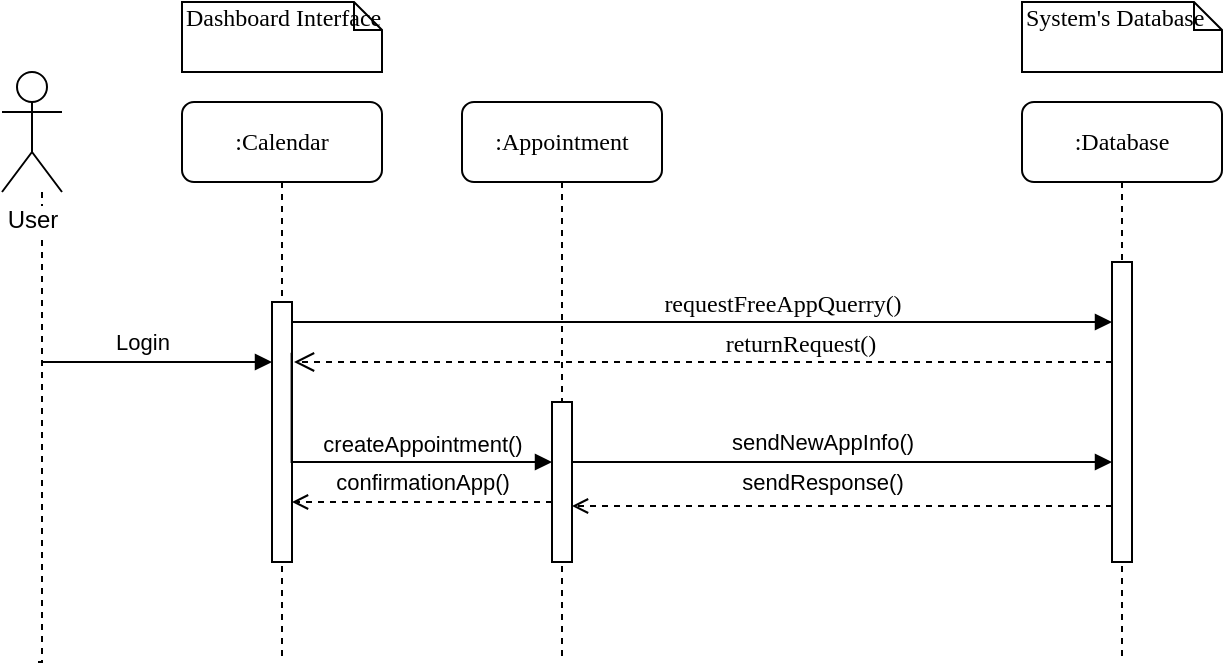 <mxfile version="13.1.0" type="github">
  <diagram name="Page-1" id="13e1069c-82ec-6db2-03f1-153e76fe0fe0">
    <mxGraphModel dx="782" dy="431" grid="1" gridSize="10" guides="1" tooltips="1" connect="1" arrows="1" fold="1" page="1" pageScale="1" pageWidth="1100" pageHeight="850" background="#ffffff" math="0" shadow="0">
      <root>
        <mxCell id="0" />
        <mxCell id="1" parent="0" />
        <mxCell id="7baba1c4bc27f4b0-2" value=":Appointment" style="shape=umlLifeline;perimeter=lifelinePerimeter;whiteSpace=wrap;html=1;container=1;collapsible=0;recursiveResize=0;outlineConnect=0;rounded=1;shadow=0;comic=0;labelBackgroundColor=none;strokeWidth=1;fontFamily=Verdana;fontSize=12;align=center;" parent="1" vertex="1">
          <mxGeometry x="240" y="80" width="100" height="280" as="geometry" />
        </mxCell>
        <mxCell id="0YD5rK6Hw0J9yhyDsVtD-12" value="" style="html=1;points=[];perimeter=orthogonalPerimeter;rounded=0;shadow=0;comic=0;labelBackgroundColor=none;strokeWidth=1;fontFamily=Verdana;fontSize=12;align=center;" parent="7baba1c4bc27f4b0-2" vertex="1">
          <mxGeometry x="45" y="150" width="10" height="80" as="geometry" />
        </mxCell>
        <mxCell id="7baba1c4bc27f4b0-5" value=":Database" style="shape=umlLifeline;perimeter=lifelinePerimeter;whiteSpace=wrap;html=1;container=1;collapsible=0;recursiveResize=0;outlineConnect=0;rounded=1;shadow=0;comic=0;labelBackgroundColor=none;strokeWidth=1;fontFamily=Verdana;fontSize=12;align=center;" parent="1" vertex="1">
          <mxGeometry x="520" y="80" width="100" height="280" as="geometry" />
        </mxCell>
        <mxCell id="7baba1c4bc27f4b0-19" value="" style="html=1;points=[];perimeter=orthogonalPerimeter;rounded=0;shadow=0;comic=0;labelBackgroundColor=none;strokeWidth=1;fontFamily=Verdana;fontSize=12;align=center;" parent="7baba1c4bc27f4b0-5" vertex="1">
          <mxGeometry x="45" y="80" width="10" height="150" as="geometry" />
        </mxCell>
        <mxCell id="7baba1c4bc27f4b0-8" value=":Calendar" style="shape=umlLifeline;perimeter=lifelinePerimeter;whiteSpace=wrap;html=1;container=1;collapsible=0;recursiveResize=0;outlineConnect=0;rounded=1;shadow=0;comic=0;labelBackgroundColor=none;strokeWidth=1;fontFamily=Verdana;fontSize=12;align=center;" parent="1" vertex="1">
          <mxGeometry x="100" y="80" width="100" height="280" as="geometry" />
        </mxCell>
        <mxCell id="7baba1c4bc27f4b0-9" value="" style="html=1;points=[];perimeter=orthogonalPerimeter;rounded=0;shadow=0;comic=0;labelBackgroundColor=none;strokeWidth=1;fontFamily=Verdana;fontSize=12;align=center;" parent="7baba1c4bc27f4b0-8" vertex="1">
          <mxGeometry x="45" y="100" width="10" height="130" as="geometry" />
        </mxCell>
        <mxCell id="7baba1c4bc27f4b0-21" value="returnRequest()" style="html=1;verticalAlign=bottom;endArrow=open;dashed=1;endSize=8;labelBackgroundColor=none;fontFamily=Verdana;fontSize=12;edgeStyle=elbowEdgeStyle;elbow=vertical;" parent="1" source="7baba1c4bc27f4b0-19" edge="1">
          <mxGeometry x="-0.234" relative="1" as="geometry">
            <mxPoint x="156" y="210" as="targetPoint" />
            <Array as="points">
              <mxPoint x="440" y="210" />
              <mxPoint x="700" y="260" />
            </Array>
            <mxPoint as="offset" />
          </mxGeometry>
        </mxCell>
        <mxCell id="7baba1c4bc27f4b0-11" value="requestFreeAppQuerry()" style="html=1;verticalAlign=bottom;endArrow=block;labelBackgroundColor=none;fontFamily=Verdana;fontSize=12;edgeStyle=elbowEdgeStyle;elbow=vertical;" parent="1" source="7baba1c4bc27f4b0-9" target="7baba1c4bc27f4b0-19" edge="1">
          <mxGeometry x="0.927" y="-150" relative="1" as="geometry">
            <mxPoint x="220" y="190" as="sourcePoint" />
            <Array as="points">
              <mxPoint x="550" y="190" />
            </Array>
            <mxPoint x="-150" y="-150" as="offset" />
          </mxGeometry>
        </mxCell>
        <mxCell id="7baba1c4bc27f4b0-40" value="Dashboard Interface" style="shape=note;whiteSpace=wrap;html=1;size=14;verticalAlign=top;align=left;spacingTop=-6;rounded=0;shadow=0;comic=0;labelBackgroundColor=none;strokeWidth=1;fontFamily=Verdana;fontSize=12" parent="1" vertex="1">
          <mxGeometry x="100" y="30" width="100" height="35" as="geometry" />
        </mxCell>
        <mxCell id="7baba1c4bc27f4b0-44" value="System&#39;s Database" style="shape=note;whiteSpace=wrap;html=1;size=14;verticalAlign=top;align=left;spacingTop=-6;rounded=0;shadow=0;comic=0;labelBackgroundColor=none;strokeWidth=1;fontFamily=Verdana;fontSize=12" parent="1" vertex="1">
          <mxGeometry x="520" y="30" width="100" height="35" as="geometry" />
        </mxCell>
        <mxCell id="0YD5rK6Hw0J9yhyDsVtD-5" value="" style="edgeStyle=orthogonalEdgeStyle;rounded=0;orthogonalLoop=1;jettySize=auto;html=1;endArrow=none;endFill=0;dashed=1;" parent="1" source="0YD5rK6Hw0J9yhyDsVtD-1" edge="1">
          <mxGeometry relative="1" as="geometry">
            <mxPoint x="25" y="360" as="targetPoint" />
            <Array as="points">
              <mxPoint x="30" y="350" />
              <mxPoint x="30" y="350" />
            </Array>
          </mxGeometry>
        </mxCell>
        <mxCell id="0YD5rK6Hw0J9yhyDsVtD-1" value="User" style="shape=umlActor;verticalLabelPosition=bottom;labelBackgroundColor=#ffffff;verticalAlign=top;html=1;" parent="1" vertex="1">
          <mxGeometry x="10" y="65" width="30" height="60" as="geometry" />
        </mxCell>
        <mxCell id="0YD5rK6Hw0J9yhyDsVtD-10" value="" style="endArrow=block;startArrow=none;endFill=1;startFill=0;html=1;" parent="1" target="7baba1c4bc27f4b0-9" edge="1">
          <mxGeometry width="160" relative="1" as="geometry">
            <mxPoint x="30" y="210" as="sourcePoint" />
            <mxPoint x="140" y="220" as="targetPoint" />
            <Array as="points">
              <mxPoint x="110" y="210" />
            </Array>
          </mxGeometry>
        </mxCell>
        <mxCell id="0YD5rK6Hw0J9yhyDsVtD-11" value="Login" style="edgeLabel;html=1;align=center;verticalAlign=middle;resizable=0;points=[];" parent="0YD5rK6Hw0J9yhyDsVtD-10" vertex="1" connectable="0">
          <mxGeometry x="-0.29" relative="1" as="geometry">
            <mxPoint x="9" y="-10" as="offset" />
          </mxGeometry>
        </mxCell>
        <mxCell id="0YD5rK6Hw0J9yhyDsVtD-16" style="edgeStyle=orthogonalEdgeStyle;rounded=0;orthogonalLoop=1;jettySize=auto;html=1;startArrow=block;startFill=1;endArrow=none;endFill=0;entryX=0.98;entryY=0.195;entryDx=0;entryDy=0;entryPerimeter=0;" parent="1" source="0YD5rK6Hw0J9yhyDsVtD-12" target="7baba1c4bc27f4b0-9" edge="1">
          <mxGeometry relative="1" as="geometry">
            <mxPoint x="210" y="270" as="targetPoint" />
            <Array as="points">
              <mxPoint x="155" y="260" />
            </Array>
          </mxGeometry>
        </mxCell>
        <mxCell id="0YD5rK6Hw0J9yhyDsVtD-17" value="createAppointment()" style="edgeLabel;html=1;align=center;verticalAlign=middle;resizable=0;points=[];" parent="0YD5rK6Hw0J9yhyDsVtD-16" vertex="1" connectable="0">
          <mxGeometry x="0.932" y="87" relative="1" as="geometry">
            <mxPoint x="152.2" y="38.8" as="offset" />
          </mxGeometry>
        </mxCell>
        <mxCell id="0YD5rK6Hw0J9yhyDsVtD-18" style="edgeStyle=orthogonalEdgeStyle;rounded=0;orthogonalLoop=1;jettySize=auto;html=1;startArrow=none;startFill=0;endArrow=block;endFill=1;" parent="1" source="0YD5rK6Hw0J9yhyDsVtD-12" target="7baba1c4bc27f4b0-19" edge="1">
          <mxGeometry relative="1" as="geometry">
            <Array as="points">
              <mxPoint x="340" y="260" />
              <mxPoint x="340" y="260" />
            </Array>
          </mxGeometry>
        </mxCell>
        <mxCell id="0YD5rK6Hw0J9yhyDsVtD-19" value="sendNewAppInfo()" style="edgeLabel;html=1;align=center;verticalAlign=middle;resizable=0;points=[];" parent="0YD5rK6Hw0J9yhyDsVtD-18" vertex="1" connectable="0">
          <mxGeometry x="0.279" y="38" relative="1" as="geometry">
            <mxPoint x="-48" y="28" as="offset" />
          </mxGeometry>
        </mxCell>
        <mxCell id="0YD5rK6Hw0J9yhyDsVtD-20" style="edgeStyle=orthogonalEdgeStyle;rounded=0;orthogonalLoop=1;jettySize=auto;html=1;startArrow=none;startFill=0;endArrow=open;endFill=0;dashed=1;" parent="1" source="7baba1c4bc27f4b0-19" edge="1">
          <mxGeometry relative="1" as="geometry">
            <mxPoint x="295" y="282" as="targetPoint" />
            <Array as="points">
              <mxPoint x="340" y="282" />
              <mxPoint x="340" y="282" />
            </Array>
          </mxGeometry>
        </mxCell>
        <mxCell id="0YD5rK6Hw0J9yhyDsVtD-21" value="sendResponse()" style="edgeLabel;html=1;align=center;verticalAlign=middle;resizable=0;points=[];" parent="0YD5rK6Hw0J9yhyDsVtD-20" vertex="1" connectable="0">
          <mxGeometry x="0.089" y="1" relative="1" as="geometry">
            <mxPoint x="2" y="-13" as="offset" />
          </mxGeometry>
        </mxCell>
        <mxCell id="0YD5rK6Hw0J9yhyDsVtD-22" style="edgeStyle=orthogonalEdgeStyle;rounded=0;orthogonalLoop=1;jettySize=auto;html=1;dashed=1;startArrow=none;startFill=0;endArrow=open;endFill=0;" parent="1" source="0YD5rK6Hw0J9yhyDsVtD-12" edge="1">
          <mxGeometry relative="1" as="geometry">
            <mxPoint x="155" y="280" as="targetPoint" />
            <Array as="points">
              <mxPoint x="155" y="280" />
            </Array>
          </mxGeometry>
        </mxCell>
        <mxCell id="0YD5rK6Hw0J9yhyDsVtD-23" value="confirmationApp()" style="edgeLabel;html=1;align=center;verticalAlign=middle;resizable=0;points=[];" parent="0YD5rK6Hw0J9yhyDsVtD-22" vertex="1" connectable="0">
          <mxGeometry x="-0.214" y="-1" relative="1" as="geometry">
            <mxPoint x="-14" y="-9.0" as="offset" />
          </mxGeometry>
        </mxCell>
      </root>
    </mxGraphModel>
  </diagram>
</mxfile>
